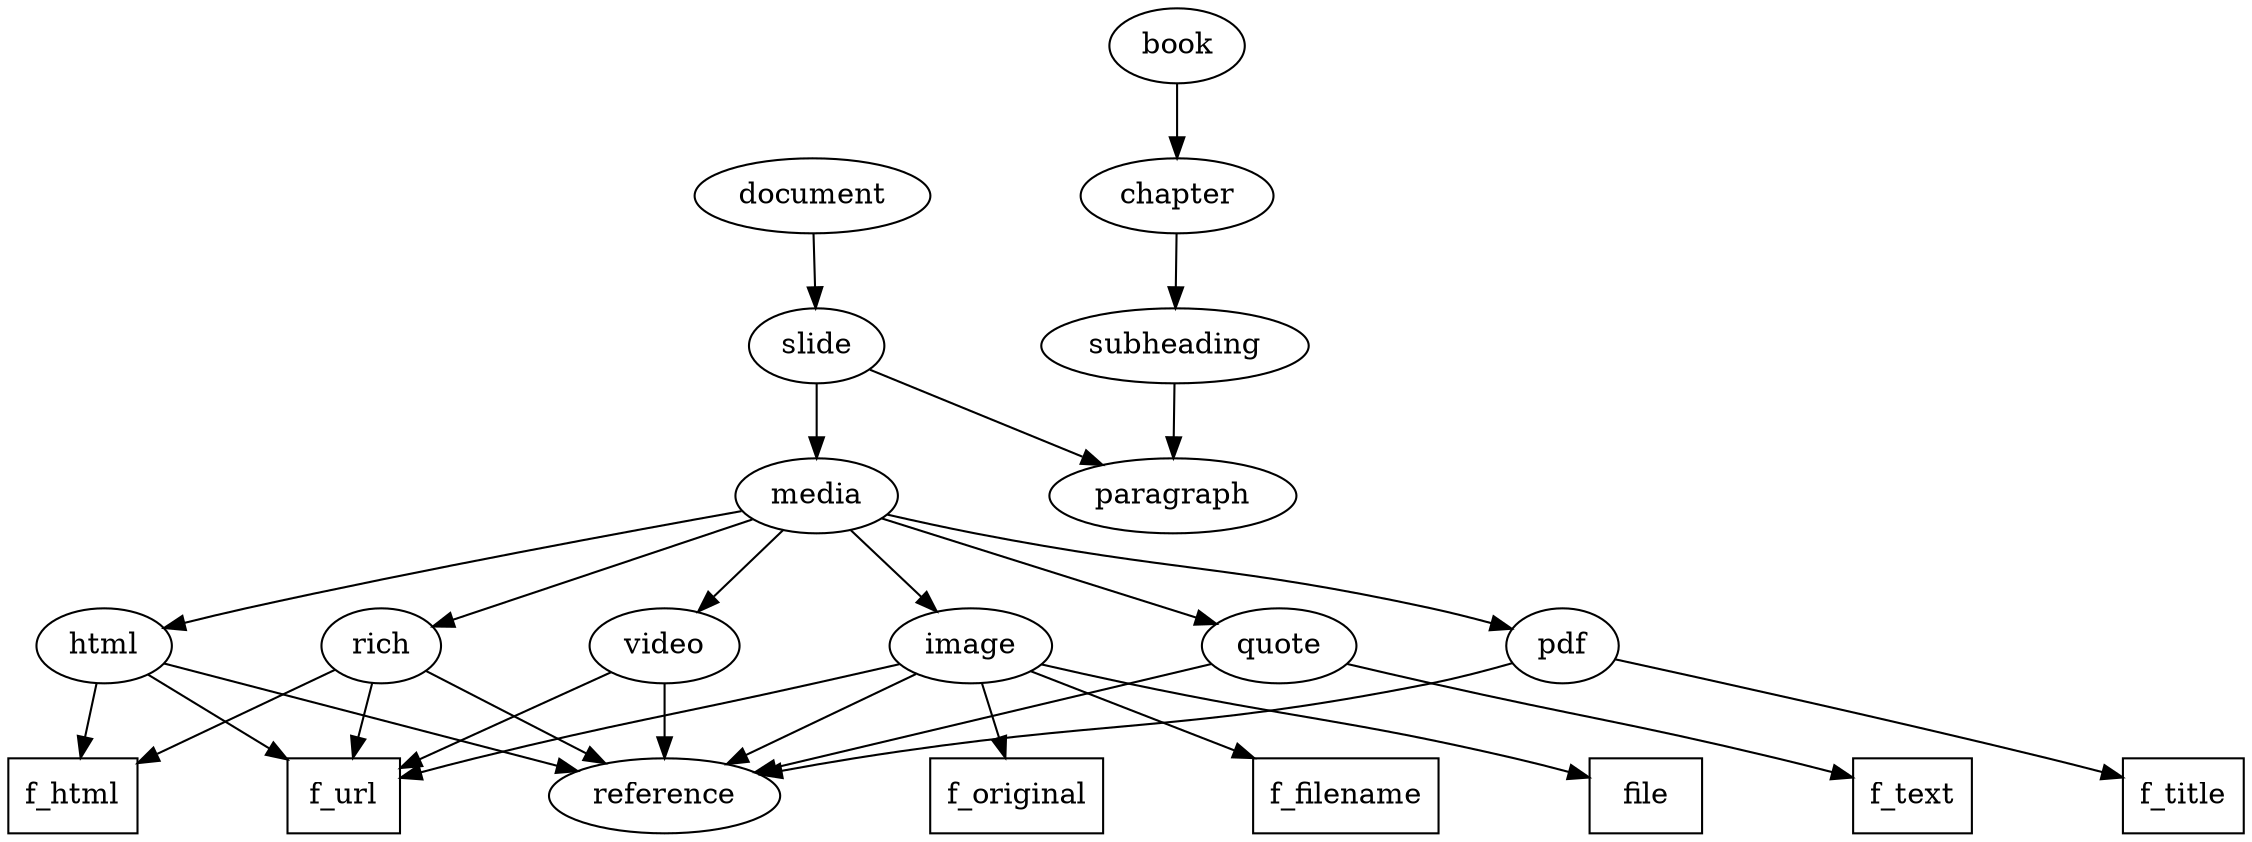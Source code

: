 digraph {

  nodesep= 1
  #rankdir="LR"

  subgraph {

    node [ shape="rectangle"]
    f_html f_url f_text f_original f_filename file f_title
  }

	book -> chapter -> subheading -> paragraph

	document -> slide -> { media, paragraph }

  media -> {html,video,rich,image,quote,pdf}

  video -> {f_url}
  quote -> {f_text}
  rich  -> {f_html, f_url}
  html  -> {f_html, f_url}
  image -> {f_original, f_filename, file, f_url}
  pdf   -> {f_title}

  {html,video,rich,image,quote,pdf} -> reference

}